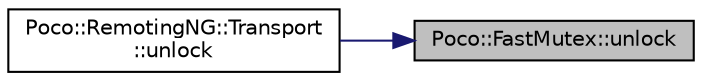 digraph "Poco::FastMutex::unlock"
{
 // LATEX_PDF_SIZE
  edge [fontname="Helvetica",fontsize="10",labelfontname="Helvetica",labelfontsize="10"];
  node [fontname="Helvetica",fontsize="10",shape=record];
  rankdir="RL";
  Node1 [label="Poco::FastMutex::unlock",height=0.2,width=0.4,color="black", fillcolor="grey75", style="filled", fontcolor="black",tooltip=" "];
  Node1 -> Node2 [dir="back",color="midnightblue",fontsize="10",style="solid",fontname="Helvetica"];
  Node2 [label="Poco::RemotingNG::Transport\l::unlock",height=0.2,width=0.4,color="black", fillcolor="white", style="filled",URL="$classPoco_1_1RemotingNG_1_1Transport.html#aa93494bba04ca8d6280c691a300a5d7d",tooltip="Locks the Transport's mutex."];
}
